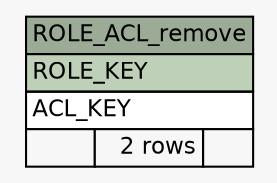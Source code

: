 // dot 2.28.0 on Windows 7 6.1
// SchemaSpy rev 590
digraph "ROLE_ACL_remove" {
  graph [
    rankdir="RL"
    bgcolor="#f7f7f7"
    nodesep="0.18"
    ranksep="0.46"
    fontname="Helvetica"
    fontsize="11"
  ];
  node [
    fontname="Helvetica"
    fontsize="11"
    shape="plaintext"
  ];
  edge [
    arrowsize="0.8"
  ];
  "ROLE_ACL_remove" [
    label=<
    <TABLE BORDER="0" CELLBORDER="1" CELLSPACING="0" BGCOLOR="#ffffff">
      <TR><TD COLSPAN="3" BGCOLOR="#9bab96" ALIGN="CENTER">ROLE_ACL_remove</TD></TR>
      <TR><TD PORT="ROLE_KEY" COLSPAN="3" BGCOLOR="#bed1b8" ALIGN="LEFT">ROLE_KEY</TD></TR>
      <TR><TD PORT="ACL_KEY" COLSPAN="3" ALIGN="LEFT">ACL_KEY</TD></TR>
      <TR><TD ALIGN="LEFT" BGCOLOR="#f7f7f7">  </TD><TD ALIGN="RIGHT" BGCOLOR="#f7f7f7">2 rows</TD><TD ALIGN="RIGHT" BGCOLOR="#f7f7f7">  </TD></TR>
    </TABLE>>
    URL="tables/ROLE_ACL_remove.html"
    tooltip="ROLE_ACL_remove"
  ];
}
